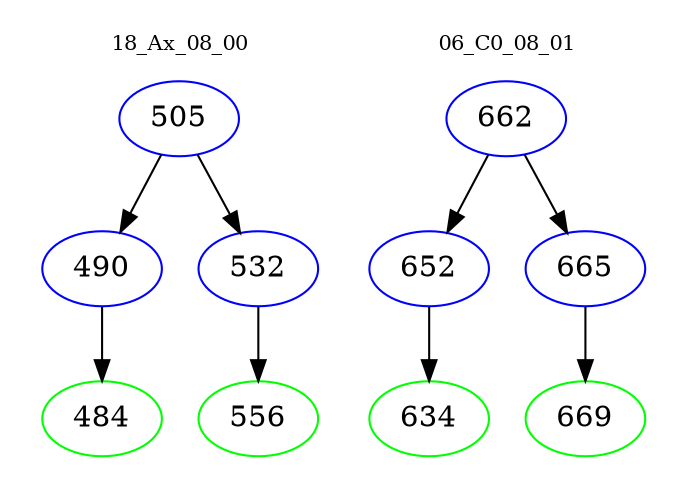 digraph{
subgraph cluster_0 {
color = white
label = "18_Ax_08_00";
fontsize=10;
T0_505 [label="505", color="blue"]
T0_505 -> T0_490 [color="black"]
T0_490 [label="490", color="blue"]
T0_490 -> T0_484 [color="black"]
T0_484 [label="484", color="green"]
T0_505 -> T0_532 [color="black"]
T0_532 [label="532", color="blue"]
T0_532 -> T0_556 [color="black"]
T0_556 [label="556", color="green"]
}
subgraph cluster_1 {
color = white
label = "06_C0_08_01";
fontsize=10;
T1_662 [label="662", color="blue"]
T1_662 -> T1_652 [color="black"]
T1_652 [label="652", color="blue"]
T1_652 -> T1_634 [color="black"]
T1_634 [label="634", color="green"]
T1_662 -> T1_665 [color="black"]
T1_665 [label="665", color="blue"]
T1_665 -> T1_669 [color="black"]
T1_669 [label="669", color="green"]
}
}
